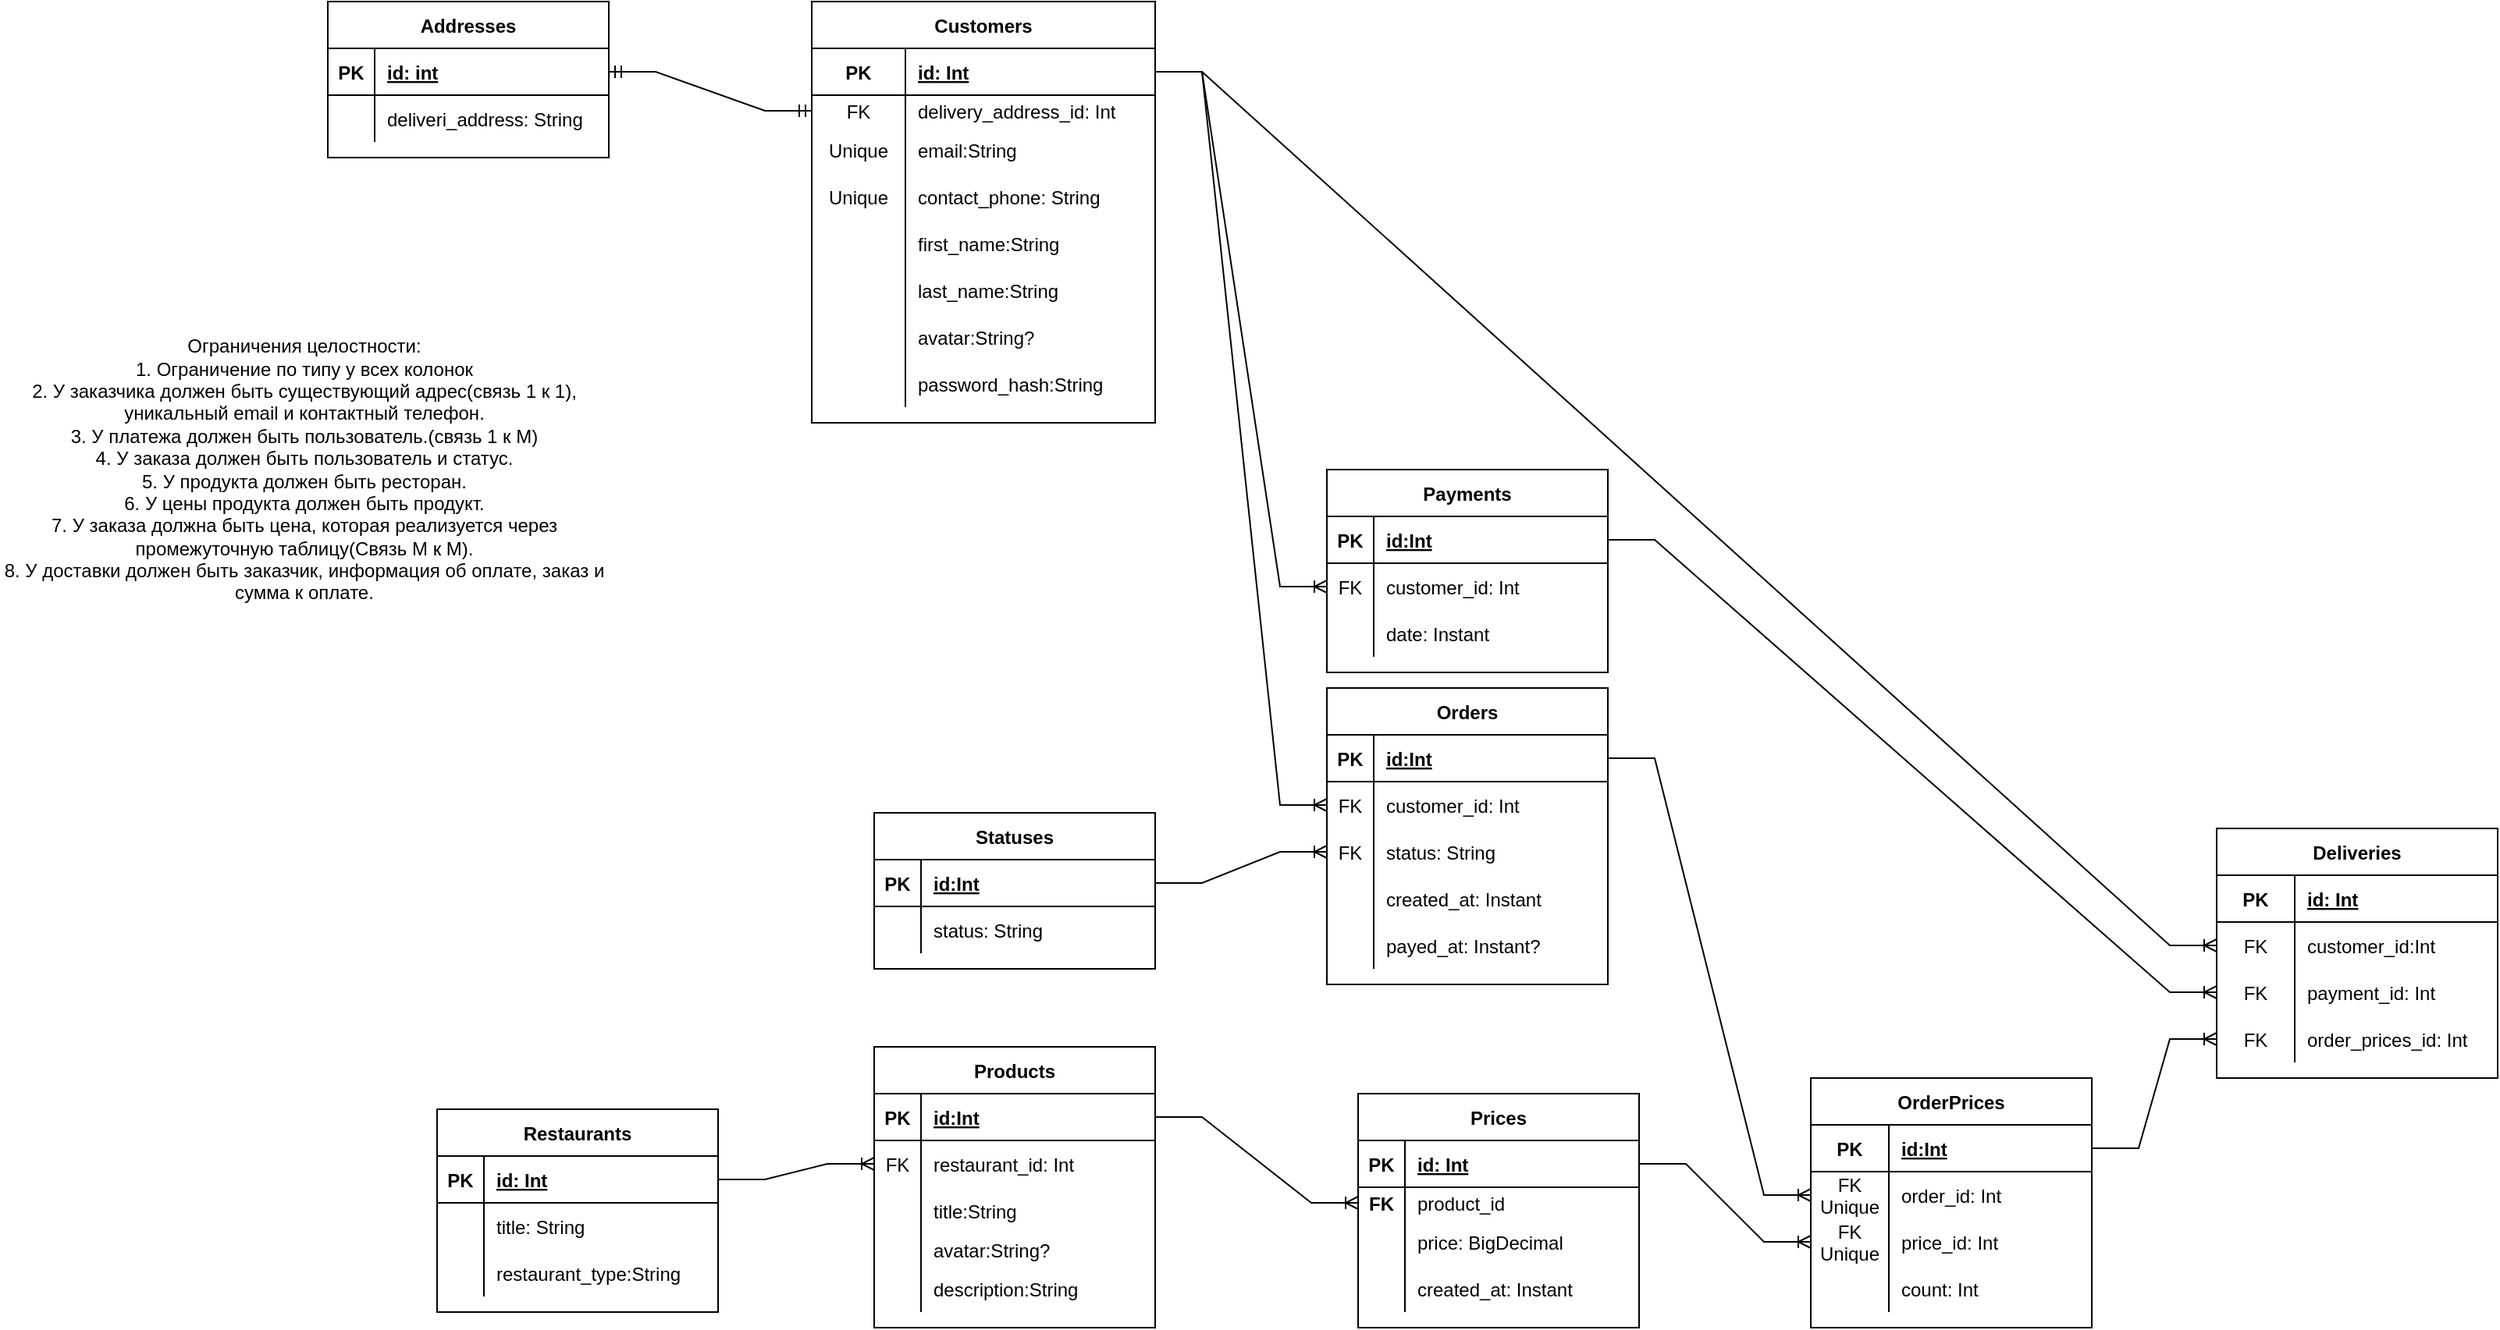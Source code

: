 <mxfile version="20.2.2" type="device"><diagram id="ztZGwVnFEOX4nl8vw2CF" name="Страница 1"><mxGraphModel dx="802" dy="787" grid="1" gridSize="10" guides="1" tooltips="1" connect="1" arrows="1" fold="1" page="1" pageScale="1" pageWidth="827" pageHeight="1169" math="0" shadow="0"><root><mxCell id="0"/><mxCell id="1" parent="0"/><mxCell id="3KNxEJDzyguP_s38G7fI-1" value="Restaurants" style="shape=table;startSize=30;container=1;collapsible=1;childLayout=tableLayout;fixedRows=1;rowLines=0;fontStyle=1;align=center;resizeLast=1;" parent="1" vertex="1"><mxGeometry x="440" y="1050" width="180" height="130" as="geometry"/></mxCell><mxCell id="3KNxEJDzyguP_s38G7fI-2" value="" style="shape=tableRow;horizontal=0;startSize=0;swimlaneHead=0;swimlaneBody=0;fillColor=none;collapsible=0;dropTarget=0;points=[[0,0.5],[1,0.5]];portConstraint=eastwest;top=0;left=0;right=0;bottom=1;" parent="3KNxEJDzyguP_s38G7fI-1" vertex="1"><mxGeometry y="30" width="180" height="30" as="geometry"/></mxCell><mxCell id="3KNxEJDzyguP_s38G7fI-3" value="PK" style="shape=partialRectangle;connectable=0;fillColor=none;top=0;left=0;bottom=0;right=0;fontStyle=1;overflow=hidden;" parent="3KNxEJDzyguP_s38G7fI-2" vertex="1"><mxGeometry width="30" height="30" as="geometry"><mxRectangle width="30" height="30" as="alternateBounds"/></mxGeometry></mxCell><mxCell id="3KNxEJDzyguP_s38G7fI-4" value="id: Int" style="shape=partialRectangle;connectable=0;fillColor=none;top=0;left=0;bottom=0;right=0;align=left;spacingLeft=6;fontStyle=5;overflow=hidden;" parent="3KNxEJDzyguP_s38G7fI-2" vertex="1"><mxGeometry x="30" width="150" height="30" as="geometry"><mxRectangle width="150" height="30" as="alternateBounds"/></mxGeometry></mxCell><mxCell id="3KNxEJDzyguP_s38G7fI-5" value="" style="shape=tableRow;horizontal=0;startSize=0;swimlaneHead=0;swimlaneBody=0;fillColor=none;collapsible=0;dropTarget=0;points=[[0,0.5],[1,0.5]];portConstraint=eastwest;top=0;left=0;right=0;bottom=0;" parent="3KNxEJDzyguP_s38G7fI-1" vertex="1"><mxGeometry y="60" width="180" height="30" as="geometry"/></mxCell><mxCell id="3KNxEJDzyguP_s38G7fI-6" value="" style="shape=partialRectangle;connectable=0;fillColor=none;top=0;left=0;bottom=0;right=0;editable=1;overflow=hidden;" parent="3KNxEJDzyguP_s38G7fI-5" vertex="1"><mxGeometry width="30" height="30" as="geometry"><mxRectangle width="30" height="30" as="alternateBounds"/></mxGeometry></mxCell><mxCell id="3KNxEJDzyguP_s38G7fI-7" value="title: String" style="shape=partialRectangle;connectable=0;fillColor=none;top=0;left=0;bottom=0;right=0;align=left;spacingLeft=6;overflow=hidden;" parent="3KNxEJDzyguP_s38G7fI-5" vertex="1"><mxGeometry x="30" width="150" height="30" as="geometry"><mxRectangle width="150" height="30" as="alternateBounds"/></mxGeometry></mxCell><mxCell id="3KNxEJDzyguP_s38G7fI-8" value="" style="shape=tableRow;horizontal=0;startSize=0;swimlaneHead=0;swimlaneBody=0;fillColor=none;collapsible=0;dropTarget=0;points=[[0,0.5],[1,0.5]];portConstraint=eastwest;top=0;left=0;right=0;bottom=0;" parent="3KNxEJDzyguP_s38G7fI-1" vertex="1"><mxGeometry y="90" width="180" height="30" as="geometry"/></mxCell><mxCell id="3KNxEJDzyguP_s38G7fI-9" value="" style="shape=partialRectangle;connectable=0;fillColor=none;top=0;left=0;bottom=0;right=0;editable=1;overflow=hidden;" parent="3KNxEJDzyguP_s38G7fI-8" vertex="1"><mxGeometry width="30" height="30" as="geometry"><mxRectangle width="30" height="30" as="alternateBounds"/></mxGeometry></mxCell><mxCell id="3KNxEJDzyguP_s38G7fI-10" value="restaurant_type:String" style="shape=partialRectangle;connectable=0;fillColor=none;top=0;left=0;bottom=0;right=0;align=left;spacingLeft=6;overflow=hidden;" parent="3KNxEJDzyguP_s38G7fI-8" vertex="1"><mxGeometry x="30" width="150" height="30" as="geometry"><mxRectangle width="150" height="30" as="alternateBounds"/></mxGeometry></mxCell><mxCell id="3KNxEJDzyguP_s38G7fI-27" value="Orders" style="shape=table;startSize=30;container=1;collapsible=1;childLayout=tableLayout;fixedRows=1;rowLines=0;fontStyle=1;align=center;resizeLast=1;" parent="1" vertex="1"><mxGeometry x="1010" y="780" width="180" height="190" as="geometry"/></mxCell><mxCell id="3KNxEJDzyguP_s38G7fI-28" value="" style="shape=tableRow;horizontal=0;startSize=0;swimlaneHead=0;swimlaneBody=0;fillColor=none;collapsible=0;dropTarget=0;points=[[0,0.5],[1,0.5]];portConstraint=eastwest;top=0;left=0;right=0;bottom=1;" parent="3KNxEJDzyguP_s38G7fI-27" vertex="1"><mxGeometry y="30" width="180" height="30" as="geometry"/></mxCell><mxCell id="3KNxEJDzyguP_s38G7fI-29" value="PK" style="shape=partialRectangle;connectable=0;fillColor=none;top=0;left=0;bottom=0;right=0;fontStyle=1;overflow=hidden;" parent="3KNxEJDzyguP_s38G7fI-28" vertex="1"><mxGeometry width="30" height="30" as="geometry"><mxRectangle width="30" height="30" as="alternateBounds"/></mxGeometry></mxCell><mxCell id="3KNxEJDzyguP_s38G7fI-30" value="id:Int" style="shape=partialRectangle;connectable=0;fillColor=none;top=0;left=0;bottom=0;right=0;align=left;spacingLeft=6;fontStyle=5;overflow=hidden;" parent="3KNxEJDzyguP_s38G7fI-28" vertex="1"><mxGeometry x="30" width="150" height="30" as="geometry"><mxRectangle width="150" height="30" as="alternateBounds"/></mxGeometry></mxCell><mxCell id="3KNxEJDzyguP_s38G7fI-31" value="" style="shape=tableRow;horizontal=0;startSize=0;swimlaneHead=0;swimlaneBody=0;fillColor=none;collapsible=0;dropTarget=0;points=[[0,0.5],[1,0.5]];portConstraint=eastwest;top=0;left=0;right=0;bottom=0;" parent="3KNxEJDzyguP_s38G7fI-27" vertex="1"><mxGeometry y="60" width="180" height="30" as="geometry"/></mxCell><mxCell id="3KNxEJDzyguP_s38G7fI-32" value="FK" style="shape=partialRectangle;connectable=0;fillColor=none;top=0;left=0;bottom=0;right=0;editable=1;overflow=hidden;" parent="3KNxEJDzyguP_s38G7fI-31" vertex="1"><mxGeometry width="30" height="30" as="geometry"><mxRectangle width="30" height="30" as="alternateBounds"/></mxGeometry></mxCell><mxCell id="3KNxEJDzyguP_s38G7fI-33" value="customer_id: Int" style="shape=partialRectangle;connectable=0;fillColor=none;top=0;left=0;bottom=0;right=0;align=left;spacingLeft=6;overflow=hidden;" parent="3KNxEJDzyguP_s38G7fI-31" vertex="1"><mxGeometry x="30" width="150" height="30" as="geometry"><mxRectangle width="150" height="30" as="alternateBounds"/></mxGeometry></mxCell><mxCell id="3KNxEJDzyguP_s38G7fI-34" value="" style="shape=tableRow;horizontal=0;startSize=0;swimlaneHead=0;swimlaneBody=0;fillColor=none;collapsible=0;dropTarget=0;points=[[0,0.5],[1,0.5]];portConstraint=eastwest;top=0;left=0;right=0;bottom=0;" parent="3KNxEJDzyguP_s38G7fI-27" vertex="1"><mxGeometry y="90" width="180" height="30" as="geometry"/></mxCell><mxCell id="3KNxEJDzyguP_s38G7fI-35" value="FK" style="shape=partialRectangle;connectable=0;fillColor=none;top=0;left=0;bottom=0;right=0;editable=1;overflow=hidden;" parent="3KNxEJDzyguP_s38G7fI-34" vertex="1"><mxGeometry width="30" height="30" as="geometry"><mxRectangle width="30" height="30" as="alternateBounds"/></mxGeometry></mxCell><mxCell id="3KNxEJDzyguP_s38G7fI-36" value="status: String" style="shape=partialRectangle;connectable=0;fillColor=none;top=0;left=0;bottom=0;right=0;align=left;spacingLeft=6;overflow=hidden;" parent="3KNxEJDzyguP_s38G7fI-34" vertex="1"><mxGeometry x="30" width="150" height="30" as="geometry"><mxRectangle width="150" height="30" as="alternateBounds"/></mxGeometry></mxCell><mxCell id="3KNxEJDzyguP_s38G7fI-37" value="" style="shape=tableRow;horizontal=0;startSize=0;swimlaneHead=0;swimlaneBody=0;fillColor=none;collapsible=0;dropTarget=0;points=[[0,0.5],[1,0.5]];portConstraint=eastwest;top=0;left=0;right=0;bottom=0;" parent="3KNxEJDzyguP_s38G7fI-27" vertex="1"><mxGeometry y="120" width="180" height="30" as="geometry"/></mxCell><mxCell id="3KNxEJDzyguP_s38G7fI-38" value="" style="shape=partialRectangle;connectable=0;fillColor=none;top=0;left=0;bottom=0;right=0;editable=1;overflow=hidden;" parent="3KNxEJDzyguP_s38G7fI-37" vertex="1"><mxGeometry width="30" height="30" as="geometry"><mxRectangle width="30" height="30" as="alternateBounds"/></mxGeometry></mxCell><mxCell id="3KNxEJDzyguP_s38G7fI-39" value="created_at: Instant" style="shape=partialRectangle;connectable=0;fillColor=none;top=0;left=0;bottom=0;right=0;align=left;spacingLeft=6;overflow=hidden;" parent="3KNxEJDzyguP_s38G7fI-37" vertex="1"><mxGeometry x="30" width="150" height="30" as="geometry"><mxRectangle width="150" height="30" as="alternateBounds"/></mxGeometry></mxCell><mxCell id="3KNxEJDzyguP_s38G7fI-100" value="" style="shape=tableRow;horizontal=0;startSize=0;swimlaneHead=0;swimlaneBody=0;fillColor=none;collapsible=0;dropTarget=0;points=[[0,0.5],[1,0.5]];portConstraint=eastwest;top=0;left=0;right=0;bottom=0;" parent="3KNxEJDzyguP_s38G7fI-27" vertex="1"><mxGeometry y="150" width="180" height="30" as="geometry"/></mxCell><mxCell id="3KNxEJDzyguP_s38G7fI-101" value="" style="shape=partialRectangle;connectable=0;fillColor=none;top=0;left=0;bottom=0;right=0;editable=1;overflow=hidden;" parent="3KNxEJDzyguP_s38G7fI-100" vertex="1"><mxGeometry width="30" height="30" as="geometry"><mxRectangle width="30" height="30" as="alternateBounds"/></mxGeometry></mxCell><mxCell id="3KNxEJDzyguP_s38G7fI-102" value="payed_at: Instant?" style="shape=partialRectangle;connectable=0;fillColor=none;top=0;left=0;bottom=0;right=0;align=left;spacingLeft=6;overflow=hidden;" parent="3KNxEJDzyguP_s38G7fI-100" vertex="1"><mxGeometry x="30" width="150" height="30" as="geometry"><mxRectangle width="150" height="30" as="alternateBounds"/></mxGeometry></mxCell><mxCell id="3KNxEJDzyguP_s38G7fI-40" value="Payments" style="shape=table;startSize=30;container=1;collapsible=1;childLayout=tableLayout;fixedRows=1;rowLines=0;fontStyle=1;align=center;resizeLast=1;" parent="1" vertex="1"><mxGeometry x="1010" y="640" width="180" height="130" as="geometry"/></mxCell><mxCell id="3KNxEJDzyguP_s38G7fI-41" value="" style="shape=tableRow;horizontal=0;startSize=0;swimlaneHead=0;swimlaneBody=0;fillColor=none;collapsible=0;dropTarget=0;points=[[0,0.5],[1,0.5]];portConstraint=eastwest;top=0;left=0;right=0;bottom=1;" parent="3KNxEJDzyguP_s38G7fI-40" vertex="1"><mxGeometry y="30" width="180" height="30" as="geometry"/></mxCell><mxCell id="3KNxEJDzyguP_s38G7fI-42" value="PK" style="shape=partialRectangle;connectable=0;fillColor=none;top=0;left=0;bottom=0;right=0;fontStyle=1;overflow=hidden;" parent="3KNxEJDzyguP_s38G7fI-41" vertex="1"><mxGeometry width="30" height="30" as="geometry"><mxRectangle width="30" height="30" as="alternateBounds"/></mxGeometry></mxCell><mxCell id="3KNxEJDzyguP_s38G7fI-43" value="id:Int" style="shape=partialRectangle;connectable=0;fillColor=none;top=0;left=0;bottom=0;right=0;align=left;spacingLeft=6;fontStyle=5;overflow=hidden;" parent="3KNxEJDzyguP_s38G7fI-41" vertex="1"><mxGeometry x="30" width="150" height="30" as="geometry"><mxRectangle width="150" height="30" as="alternateBounds"/></mxGeometry></mxCell><mxCell id="3KNxEJDzyguP_s38G7fI-44" value="" style="shape=tableRow;horizontal=0;startSize=0;swimlaneHead=0;swimlaneBody=0;fillColor=none;collapsible=0;dropTarget=0;points=[[0,0.5],[1,0.5]];portConstraint=eastwest;top=0;left=0;right=0;bottom=0;" parent="3KNxEJDzyguP_s38G7fI-40" vertex="1"><mxGeometry y="60" width="180" height="30" as="geometry"/></mxCell><mxCell id="3KNxEJDzyguP_s38G7fI-45" value="FK" style="shape=partialRectangle;connectable=0;fillColor=none;top=0;left=0;bottom=0;right=0;editable=1;overflow=hidden;" parent="3KNxEJDzyguP_s38G7fI-44" vertex="1"><mxGeometry width="30" height="30" as="geometry"><mxRectangle width="30" height="30" as="alternateBounds"/></mxGeometry></mxCell><mxCell id="3KNxEJDzyguP_s38G7fI-46" value="customer_id: Int" style="shape=partialRectangle;connectable=0;fillColor=none;top=0;left=0;bottom=0;right=0;align=left;spacingLeft=6;overflow=hidden;" parent="3KNxEJDzyguP_s38G7fI-44" vertex="1"><mxGeometry x="30" width="150" height="30" as="geometry"><mxRectangle width="150" height="30" as="alternateBounds"/></mxGeometry></mxCell><mxCell id="3KNxEJDzyguP_s38G7fI-47" value="" style="shape=tableRow;horizontal=0;startSize=0;swimlaneHead=0;swimlaneBody=0;fillColor=none;collapsible=0;dropTarget=0;points=[[0,0.5],[1,0.5]];portConstraint=eastwest;top=0;left=0;right=0;bottom=0;" parent="3KNxEJDzyguP_s38G7fI-40" vertex="1"><mxGeometry y="90" width="180" height="30" as="geometry"/></mxCell><mxCell id="3KNxEJDzyguP_s38G7fI-48" value="" style="shape=partialRectangle;connectable=0;fillColor=none;top=0;left=0;bottom=0;right=0;editable=1;overflow=hidden;" parent="3KNxEJDzyguP_s38G7fI-47" vertex="1"><mxGeometry width="30" height="30" as="geometry"><mxRectangle width="30" height="30" as="alternateBounds"/></mxGeometry></mxCell><mxCell id="3KNxEJDzyguP_s38G7fI-49" value="date: Instant" style="shape=partialRectangle;connectable=0;fillColor=none;top=0;left=0;bottom=0;right=0;align=left;spacingLeft=6;overflow=hidden;" parent="3KNxEJDzyguP_s38G7fI-47" vertex="1"><mxGeometry x="30" width="150" height="30" as="geometry"><mxRectangle width="150" height="30" as="alternateBounds"/></mxGeometry></mxCell><mxCell id="3KNxEJDzyguP_s38G7fI-79" value="Customers" style="shape=table;startSize=30;container=1;collapsible=1;childLayout=tableLayout;fixedRows=1;rowLines=0;fontStyle=1;align=center;resizeLast=1;" parent="1" vertex="1"><mxGeometry x="680" y="340" width="220" height="270" as="geometry"/></mxCell><mxCell id="3KNxEJDzyguP_s38G7fI-80" value="" style="shape=tableRow;horizontal=0;startSize=0;swimlaneHead=0;swimlaneBody=0;fillColor=none;collapsible=0;dropTarget=0;points=[[0,0.5],[1,0.5]];portConstraint=eastwest;top=0;left=0;right=0;bottom=1;" parent="3KNxEJDzyguP_s38G7fI-79" vertex="1"><mxGeometry y="30" width="220" height="30" as="geometry"/></mxCell><mxCell id="3KNxEJDzyguP_s38G7fI-81" value="PK" style="shape=partialRectangle;connectable=0;fillColor=none;top=0;left=0;bottom=0;right=0;fontStyle=1;overflow=hidden;" parent="3KNxEJDzyguP_s38G7fI-80" vertex="1"><mxGeometry width="60" height="30" as="geometry"><mxRectangle width="60" height="30" as="alternateBounds"/></mxGeometry></mxCell><mxCell id="3KNxEJDzyguP_s38G7fI-82" value="id: Int" style="shape=partialRectangle;connectable=0;fillColor=none;top=0;left=0;bottom=0;right=0;align=left;spacingLeft=6;fontStyle=5;overflow=hidden;" parent="3KNxEJDzyguP_s38G7fI-80" vertex="1"><mxGeometry x="60" width="160" height="30" as="geometry"><mxRectangle width="160" height="30" as="alternateBounds"/></mxGeometry></mxCell><mxCell id="3KNxEJDzyguP_s38G7fI-125" value="" style="shape=tableRow;horizontal=0;startSize=0;swimlaneHead=0;swimlaneBody=0;fillColor=none;collapsible=0;dropTarget=0;points=[[0,0.5],[1,0.5]];portConstraint=eastwest;top=0;left=0;right=0;bottom=0;" parent="3KNxEJDzyguP_s38G7fI-79" vertex="1"><mxGeometry y="60" width="220" height="20" as="geometry"/></mxCell><mxCell id="3KNxEJDzyguP_s38G7fI-126" value="FK" style="shape=partialRectangle;connectable=0;fillColor=none;top=0;left=0;bottom=0;right=0;editable=1;overflow=hidden;" parent="3KNxEJDzyguP_s38G7fI-125" vertex="1"><mxGeometry width="60" height="20" as="geometry"><mxRectangle width="60" height="20" as="alternateBounds"/></mxGeometry></mxCell><mxCell id="3KNxEJDzyguP_s38G7fI-127" value="delivery_address_id: Int" style="shape=partialRectangle;connectable=0;fillColor=none;top=0;left=0;bottom=0;right=0;align=left;spacingLeft=6;overflow=hidden;" parent="3KNxEJDzyguP_s38G7fI-125" vertex="1"><mxGeometry x="60" width="160" height="20" as="geometry"><mxRectangle width="160" height="20" as="alternateBounds"/></mxGeometry></mxCell><mxCell id="3KNxEJDzyguP_s38G7fI-83" value="" style="shape=tableRow;horizontal=0;startSize=0;swimlaneHead=0;swimlaneBody=0;fillColor=none;collapsible=0;dropTarget=0;points=[[0,0.5],[1,0.5]];portConstraint=eastwest;top=0;left=0;right=0;bottom=0;" parent="3KNxEJDzyguP_s38G7fI-79" vertex="1"><mxGeometry y="80" width="220" height="30" as="geometry"/></mxCell><mxCell id="3KNxEJDzyguP_s38G7fI-84" value="Unique" style="shape=partialRectangle;connectable=0;fillColor=none;top=0;left=0;bottom=0;right=0;editable=1;overflow=hidden;" parent="3KNxEJDzyguP_s38G7fI-83" vertex="1"><mxGeometry width="60" height="30" as="geometry"><mxRectangle width="60" height="30" as="alternateBounds"/></mxGeometry></mxCell><mxCell id="3KNxEJDzyguP_s38G7fI-85" value="email:String" style="shape=partialRectangle;connectable=0;fillColor=none;top=0;left=0;bottom=0;right=0;align=left;spacingLeft=6;overflow=hidden;" parent="3KNxEJDzyguP_s38G7fI-83" vertex="1"><mxGeometry x="60" width="160" height="30" as="geometry"><mxRectangle width="160" height="30" as="alternateBounds"/></mxGeometry></mxCell><mxCell id="3KNxEJDzyguP_s38G7fI-128" value="" style="shape=tableRow;horizontal=0;startSize=0;swimlaneHead=0;swimlaneBody=0;fillColor=none;collapsible=0;dropTarget=0;points=[[0,0.5],[1,0.5]];portConstraint=eastwest;top=0;left=0;right=0;bottom=0;" parent="3KNxEJDzyguP_s38G7fI-79" vertex="1"><mxGeometry y="110" width="220" height="30" as="geometry"/></mxCell><mxCell id="3KNxEJDzyguP_s38G7fI-129" value="Unique" style="shape=partialRectangle;connectable=0;fillColor=none;top=0;left=0;bottom=0;right=0;editable=1;overflow=hidden;" parent="3KNxEJDzyguP_s38G7fI-128" vertex="1"><mxGeometry width="60" height="30" as="geometry"><mxRectangle width="60" height="30" as="alternateBounds"/></mxGeometry></mxCell><mxCell id="3KNxEJDzyguP_s38G7fI-130" value="contact_phone: String" style="shape=partialRectangle;connectable=0;fillColor=none;top=0;left=0;bottom=0;right=0;align=left;spacingLeft=6;overflow=hidden;" parent="3KNxEJDzyguP_s38G7fI-128" vertex="1"><mxGeometry x="60" width="160" height="30" as="geometry"><mxRectangle width="160" height="30" as="alternateBounds"/></mxGeometry></mxCell><mxCell id="3KNxEJDzyguP_s38G7fI-86" value="" style="shape=tableRow;horizontal=0;startSize=0;swimlaneHead=0;swimlaneBody=0;fillColor=none;collapsible=0;dropTarget=0;points=[[0,0.5],[1,0.5]];portConstraint=eastwest;top=0;left=0;right=0;bottom=0;" parent="3KNxEJDzyguP_s38G7fI-79" vertex="1"><mxGeometry y="140" width="220" height="30" as="geometry"/></mxCell><mxCell id="3KNxEJDzyguP_s38G7fI-87" value="" style="shape=partialRectangle;connectable=0;fillColor=none;top=0;left=0;bottom=0;right=0;editable=1;overflow=hidden;" parent="3KNxEJDzyguP_s38G7fI-86" vertex="1"><mxGeometry width="60" height="30" as="geometry"><mxRectangle width="60" height="30" as="alternateBounds"/></mxGeometry></mxCell><mxCell id="3KNxEJDzyguP_s38G7fI-88" value="first_name:String" style="shape=partialRectangle;connectable=0;fillColor=none;top=0;left=0;bottom=0;right=0;align=left;spacingLeft=6;overflow=hidden;" parent="3KNxEJDzyguP_s38G7fI-86" vertex="1"><mxGeometry x="60" width="160" height="30" as="geometry"><mxRectangle width="160" height="30" as="alternateBounds"/></mxGeometry></mxCell><mxCell id="3KNxEJDzyguP_s38G7fI-89" value="" style="shape=tableRow;horizontal=0;startSize=0;swimlaneHead=0;swimlaneBody=0;fillColor=none;collapsible=0;dropTarget=0;points=[[0,0.5],[1,0.5]];portConstraint=eastwest;top=0;left=0;right=0;bottom=0;" parent="3KNxEJDzyguP_s38G7fI-79" vertex="1"><mxGeometry y="170" width="220" height="30" as="geometry"/></mxCell><mxCell id="3KNxEJDzyguP_s38G7fI-90" value="" style="shape=partialRectangle;connectable=0;fillColor=none;top=0;left=0;bottom=0;right=0;editable=1;overflow=hidden;" parent="3KNxEJDzyguP_s38G7fI-89" vertex="1"><mxGeometry width="60" height="30" as="geometry"><mxRectangle width="60" height="30" as="alternateBounds"/></mxGeometry></mxCell><mxCell id="3KNxEJDzyguP_s38G7fI-91" value="last_name:String" style="shape=partialRectangle;connectable=0;fillColor=none;top=0;left=0;bottom=0;right=0;align=left;spacingLeft=6;overflow=hidden;" parent="3KNxEJDzyguP_s38G7fI-89" vertex="1"><mxGeometry x="60" width="160" height="30" as="geometry"><mxRectangle width="160" height="30" as="alternateBounds"/></mxGeometry></mxCell><mxCell id="3KNxEJDzyguP_s38G7fI-92" value="" style="shape=tableRow;horizontal=0;startSize=0;swimlaneHead=0;swimlaneBody=0;fillColor=none;collapsible=0;dropTarget=0;points=[[0,0.5],[1,0.5]];portConstraint=eastwest;top=0;left=0;right=0;bottom=0;" parent="3KNxEJDzyguP_s38G7fI-79" vertex="1"><mxGeometry y="200" width="220" height="30" as="geometry"/></mxCell><mxCell id="3KNxEJDzyguP_s38G7fI-93" value="" style="shape=partialRectangle;connectable=0;fillColor=none;top=0;left=0;bottom=0;right=0;editable=1;overflow=hidden;" parent="3KNxEJDzyguP_s38G7fI-92" vertex="1"><mxGeometry width="60" height="30" as="geometry"><mxRectangle width="60" height="30" as="alternateBounds"/></mxGeometry></mxCell><mxCell id="3KNxEJDzyguP_s38G7fI-94" value="avatar:String?" style="shape=partialRectangle;connectable=0;fillColor=none;top=0;left=0;bottom=0;right=0;align=left;spacingLeft=6;overflow=hidden;" parent="3KNxEJDzyguP_s38G7fI-92" vertex="1"><mxGeometry x="60" width="160" height="30" as="geometry"><mxRectangle width="160" height="30" as="alternateBounds"/></mxGeometry></mxCell><mxCell id="3KNxEJDzyguP_s38G7fI-95" value="" style="shape=tableRow;horizontal=0;startSize=0;swimlaneHead=0;swimlaneBody=0;fillColor=none;collapsible=0;dropTarget=0;points=[[0,0.5],[1,0.5]];portConstraint=eastwest;top=0;left=0;right=0;bottom=0;" parent="3KNxEJDzyguP_s38G7fI-79" vertex="1"><mxGeometry y="230" width="220" height="30" as="geometry"/></mxCell><mxCell id="3KNxEJDzyguP_s38G7fI-96" value="" style="shape=partialRectangle;connectable=0;fillColor=none;top=0;left=0;bottom=0;right=0;editable=1;overflow=hidden;" parent="3KNxEJDzyguP_s38G7fI-95" vertex="1"><mxGeometry width="60" height="30" as="geometry"><mxRectangle width="60" height="30" as="alternateBounds"/></mxGeometry></mxCell><mxCell id="3KNxEJDzyguP_s38G7fI-97" value="password_hash:String" style="shape=partialRectangle;connectable=0;fillColor=none;top=0;left=0;bottom=0;right=0;align=left;spacingLeft=6;overflow=hidden;" parent="3KNxEJDzyguP_s38G7fI-95" vertex="1"><mxGeometry x="60" width="160" height="30" as="geometry"><mxRectangle width="160" height="30" as="alternateBounds"/></mxGeometry></mxCell><mxCell id="3KNxEJDzyguP_s38G7fI-98" value="" style="edgeStyle=entityRelationEdgeStyle;fontSize=12;html=1;endArrow=ERoneToMany;rounded=0;entryX=0;entryY=0.5;entryDx=0;entryDy=0;exitX=1;exitY=0.5;exitDx=0;exitDy=0;" parent="1" source="3KNxEJDzyguP_s38G7fI-80" target="3KNxEJDzyguP_s38G7fI-31" edge="1"><mxGeometry width="100" height="100" relative="1" as="geometry"><mxPoint x="570" y="160" as="sourcePoint"/><mxPoint x="670" y="60" as="targetPoint"/></mxGeometry></mxCell><mxCell id="3KNxEJDzyguP_s38G7fI-103" value="Statuses" style="shape=table;startSize=30;container=1;collapsible=1;childLayout=tableLayout;fixedRows=1;rowLines=0;fontStyle=1;align=center;resizeLast=1;" parent="1" vertex="1"><mxGeometry x="720" y="860" width="180" height="100" as="geometry"/></mxCell><mxCell id="3KNxEJDzyguP_s38G7fI-104" value="" style="shape=tableRow;horizontal=0;startSize=0;swimlaneHead=0;swimlaneBody=0;fillColor=none;collapsible=0;dropTarget=0;points=[[0,0.5],[1,0.5]];portConstraint=eastwest;top=0;left=0;right=0;bottom=1;" parent="3KNxEJDzyguP_s38G7fI-103" vertex="1"><mxGeometry y="30" width="180" height="30" as="geometry"/></mxCell><mxCell id="3KNxEJDzyguP_s38G7fI-105" value="PK" style="shape=partialRectangle;connectable=0;fillColor=none;top=0;left=0;bottom=0;right=0;fontStyle=1;overflow=hidden;" parent="3KNxEJDzyguP_s38G7fI-104" vertex="1"><mxGeometry width="30" height="30" as="geometry"><mxRectangle width="30" height="30" as="alternateBounds"/></mxGeometry></mxCell><mxCell id="3KNxEJDzyguP_s38G7fI-106" value="id:Int" style="shape=partialRectangle;connectable=0;fillColor=none;top=0;left=0;bottom=0;right=0;align=left;spacingLeft=6;fontStyle=5;overflow=hidden;" parent="3KNxEJDzyguP_s38G7fI-104" vertex="1"><mxGeometry x="30" width="150" height="30" as="geometry"><mxRectangle width="150" height="30" as="alternateBounds"/></mxGeometry></mxCell><mxCell id="3KNxEJDzyguP_s38G7fI-107" value="" style="shape=tableRow;horizontal=0;startSize=0;swimlaneHead=0;swimlaneBody=0;fillColor=none;collapsible=0;dropTarget=0;points=[[0,0.5],[1,0.5]];portConstraint=eastwest;top=0;left=0;right=0;bottom=0;" parent="3KNxEJDzyguP_s38G7fI-103" vertex="1"><mxGeometry y="60" width="180" height="30" as="geometry"/></mxCell><mxCell id="3KNxEJDzyguP_s38G7fI-108" value="" style="shape=partialRectangle;connectable=0;fillColor=none;top=0;left=0;bottom=0;right=0;editable=1;overflow=hidden;" parent="3KNxEJDzyguP_s38G7fI-107" vertex="1"><mxGeometry width="30" height="30" as="geometry"><mxRectangle width="30" height="30" as="alternateBounds"/></mxGeometry></mxCell><mxCell id="3KNxEJDzyguP_s38G7fI-109" value="status: String" style="shape=partialRectangle;connectable=0;fillColor=none;top=0;left=0;bottom=0;right=0;align=left;spacingLeft=6;overflow=hidden;" parent="3KNxEJDzyguP_s38G7fI-107" vertex="1"><mxGeometry x="30" width="150" height="30" as="geometry"><mxRectangle width="150" height="30" as="alternateBounds"/></mxGeometry></mxCell><mxCell id="3KNxEJDzyguP_s38G7fI-116" value="" style="edgeStyle=entityRelationEdgeStyle;fontSize=12;html=1;endArrow=ERoneToMany;rounded=0;entryX=0;entryY=0.5;entryDx=0;entryDy=0;exitX=1;exitY=0.5;exitDx=0;exitDy=0;" parent="1" source="3KNxEJDzyguP_s38G7fI-104" target="3KNxEJDzyguP_s38G7fI-34" edge="1"><mxGeometry width="100" height="100" relative="1" as="geometry"><mxPoint x="610" y="440" as="sourcePoint"/><mxPoint x="710" y="340" as="targetPoint"/></mxGeometry></mxCell><mxCell id="3KNxEJDzyguP_s38G7fI-137" value="Products" style="shape=table;startSize=30;container=1;collapsible=1;childLayout=tableLayout;fixedRows=1;rowLines=0;fontStyle=1;align=center;resizeLast=1;" parent="1" vertex="1"><mxGeometry x="720" y="1010" width="180" height="180" as="geometry"/></mxCell><mxCell id="3KNxEJDzyguP_s38G7fI-138" value="" style="shape=tableRow;horizontal=0;startSize=0;swimlaneHead=0;swimlaneBody=0;fillColor=none;collapsible=0;dropTarget=0;points=[[0,0.5],[1,0.5]];portConstraint=eastwest;top=0;left=0;right=0;bottom=1;" parent="3KNxEJDzyguP_s38G7fI-137" vertex="1"><mxGeometry y="30" width="180" height="30" as="geometry"/></mxCell><mxCell id="3KNxEJDzyguP_s38G7fI-139" value="PK" style="shape=partialRectangle;connectable=0;fillColor=none;top=0;left=0;bottom=0;right=0;fontStyle=1;overflow=hidden;" parent="3KNxEJDzyguP_s38G7fI-138" vertex="1"><mxGeometry width="30" height="30" as="geometry"><mxRectangle width="30" height="30" as="alternateBounds"/></mxGeometry></mxCell><mxCell id="3KNxEJDzyguP_s38G7fI-140" value="id:Int" style="shape=partialRectangle;connectable=0;fillColor=none;top=0;left=0;bottom=0;right=0;align=left;spacingLeft=6;fontStyle=5;overflow=hidden;" parent="3KNxEJDzyguP_s38G7fI-138" vertex="1"><mxGeometry x="30" width="150" height="30" as="geometry"><mxRectangle width="150" height="30" as="alternateBounds"/></mxGeometry></mxCell><mxCell id="3KNxEJDzyguP_s38G7fI-213" value="" style="shape=tableRow;horizontal=0;startSize=0;swimlaneHead=0;swimlaneBody=0;fillColor=none;collapsible=0;dropTarget=0;points=[[0,0.5],[1,0.5]];portConstraint=eastwest;top=0;left=0;right=0;bottom=0;" parent="3KNxEJDzyguP_s38G7fI-137" vertex="1"><mxGeometry y="60" width="180" height="30" as="geometry"/></mxCell><mxCell id="3KNxEJDzyguP_s38G7fI-214" value="FK" style="shape=partialRectangle;connectable=0;fillColor=none;top=0;left=0;bottom=0;right=0;editable=1;overflow=hidden;" parent="3KNxEJDzyguP_s38G7fI-213" vertex="1"><mxGeometry width="30" height="30" as="geometry"><mxRectangle width="30" height="30" as="alternateBounds"/></mxGeometry></mxCell><mxCell id="3KNxEJDzyguP_s38G7fI-215" value="restaurant_id: Int" style="shape=partialRectangle;connectable=0;fillColor=none;top=0;left=0;bottom=0;right=0;align=left;spacingLeft=6;overflow=hidden;" parent="3KNxEJDzyguP_s38G7fI-213" vertex="1"><mxGeometry x="30" width="150" height="30" as="geometry"><mxRectangle width="150" height="30" as="alternateBounds"/></mxGeometry></mxCell><mxCell id="3KNxEJDzyguP_s38G7fI-141" value="" style="shape=tableRow;horizontal=0;startSize=0;swimlaneHead=0;swimlaneBody=0;fillColor=none;collapsible=0;dropTarget=0;points=[[0,0.5],[1,0.5]];portConstraint=eastwest;top=0;left=0;right=0;bottom=0;" parent="3KNxEJDzyguP_s38G7fI-137" vertex="1"><mxGeometry y="90" width="180" height="30" as="geometry"/></mxCell><mxCell id="3KNxEJDzyguP_s38G7fI-142" value="" style="shape=partialRectangle;connectable=0;fillColor=none;top=0;left=0;bottom=0;right=0;editable=1;overflow=hidden;" parent="3KNxEJDzyguP_s38G7fI-141" vertex="1"><mxGeometry width="30" height="30" as="geometry"><mxRectangle width="30" height="30" as="alternateBounds"/></mxGeometry></mxCell><mxCell id="3KNxEJDzyguP_s38G7fI-143" value="title:String" style="shape=partialRectangle;connectable=0;fillColor=none;top=0;left=0;bottom=0;right=0;align=left;spacingLeft=6;overflow=hidden;" parent="3KNxEJDzyguP_s38G7fI-141" vertex="1"><mxGeometry x="30" width="150" height="30" as="geometry"><mxRectangle width="150" height="30" as="alternateBounds"/></mxGeometry></mxCell><mxCell id="3KNxEJDzyguP_s38G7fI-144" value="" style="shape=tableRow;horizontal=0;startSize=0;swimlaneHead=0;swimlaneBody=0;fillColor=none;collapsible=0;dropTarget=0;points=[[0,0.5],[1,0.5]];portConstraint=eastwest;top=0;left=0;right=0;bottom=0;" parent="3KNxEJDzyguP_s38G7fI-137" vertex="1"><mxGeometry y="120" width="180" height="20" as="geometry"/></mxCell><mxCell id="3KNxEJDzyguP_s38G7fI-145" value="" style="shape=partialRectangle;connectable=0;fillColor=none;top=0;left=0;bottom=0;right=0;editable=1;overflow=hidden;" parent="3KNxEJDzyguP_s38G7fI-144" vertex="1"><mxGeometry width="30" height="20" as="geometry"><mxRectangle width="30" height="20" as="alternateBounds"/></mxGeometry></mxCell><mxCell id="3KNxEJDzyguP_s38G7fI-146" value="avatar:String?" style="shape=partialRectangle;connectable=0;fillColor=none;top=0;left=0;bottom=0;right=0;align=left;spacingLeft=6;overflow=hidden;" parent="3KNxEJDzyguP_s38G7fI-144" vertex="1"><mxGeometry x="30" width="150" height="20" as="geometry"><mxRectangle width="150" height="20" as="alternateBounds"/></mxGeometry></mxCell><mxCell id="3KNxEJDzyguP_s38G7fI-147" value="" style="shape=tableRow;horizontal=0;startSize=0;swimlaneHead=0;swimlaneBody=0;fillColor=none;collapsible=0;dropTarget=0;points=[[0,0.5],[1,0.5]];portConstraint=eastwest;top=0;left=0;right=0;bottom=0;" parent="3KNxEJDzyguP_s38G7fI-137" vertex="1"><mxGeometry y="140" width="180" height="30" as="geometry"/></mxCell><mxCell id="3KNxEJDzyguP_s38G7fI-148" value="" style="shape=partialRectangle;connectable=0;fillColor=none;top=0;left=0;bottom=0;right=0;editable=1;overflow=hidden;" parent="3KNxEJDzyguP_s38G7fI-147" vertex="1"><mxGeometry width="30" height="30" as="geometry"><mxRectangle width="30" height="30" as="alternateBounds"/></mxGeometry></mxCell><mxCell id="3KNxEJDzyguP_s38G7fI-149" value="description:String" style="shape=partialRectangle;connectable=0;fillColor=none;top=0;left=0;bottom=0;right=0;align=left;spacingLeft=6;overflow=hidden;" parent="3KNxEJDzyguP_s38G7fI-147" vertex="1"><mxGeometry x="30" width="150" height="30" as="geometry"><mxRectangle width="150" height="30" as="alternateBounds"/></mxGeometry></mxCell><mxCell id="3KNxEJDzyguP_s38G7fI-150" value="Prices" style="shape=table;startSize=30;container=1;collapsible=1;childLayout=tableLayout;fixedRows=1;rowLines=0;fontStyle=1;align=center;resizeLast=1;" parent="1" vertex="1"><mxGeometry x="1030" y="1040" width="180" height="150" as="geometry"/></mxCell><mxCell id="3KNxEJDzyguP_s38G7fI-151" value="" style="shape=tableRow;horizontal=0;startSize=0;swimlaneHead=0;swimlaneBody=0;fillColor=none;collapsible=0;dropTarget=0;points=[[0,0.5],[1,0.5]];portConstraint=eastwest;top=0;left=0;right=0;bottom=1;" parent="3KNxEJDzyguP_s38G7fI-150" vertex="1"><mxGeometry y="30" width="180" height="30" as="geometry"/></mxCell><mxCell id="3KNxEJDzyguP_s38G7fI-152" value="PK" style="shape=partialRectangle;connectable=0;fillColor=none;top=0;left=0;bottom=0;right=0;fontStyle=1;overflow=hidden;" parent="3KNxEJDzyguP_s38G7fI-151" vertex="1"><mxGeometry width="30" height="30" as="geometry"><mxRectangle width="30" height="30" as="alternateBounds"/></mxGeometry></mxCell><mxCell id="3KNxEJDzyguP_s38G7fI-153" value="id: Int" style="shape=partialRectangle;connectable=0;fillColor=none;top=0;left=0;bottom=0;right=0;align=left;spacingLeft=6;fontStyle=5;overflow=hidden;" parent="3KNxEJDzyguP_s38G7fI-151" vertex="1"><mxGeometry x="30" width="150" height="30" as="geometry"><mxRectangle width="150" height="30" as="alternateBounds"/></mxGeometry></mxCell><mxCell id="3KNxEJDzyguP_s38G7fI-154" value="" style="shape=tableRow;horizontal=0;startSize=0;swimlaneHead=0;swimlaneBody=0;fillColor=none;collapsible=0;dropTarget=0;points=[[0,0.5],[1,0.5]];portConstraint=eastwest;top=0;left=0;right=0;bottom=0;" parent="3KNxEJDzyguP_s38G7fI-150" vertex="1"><mxGeometry y="60" width="180" height="20" as="geometry"/></mxCell><mxCell id="3KNxEJDzyguP_s38G7fI-155" value="FK" style="shape=partialRectangle;connectable=0;fillColor=none;top=0;left=0;bottom=0;right=0;editable=1;overflow=hidden;fontStyle=1" parent="3KNxEJDzyguP_s38G7fI-154" vertex="1"><mxGeometry width="30" height="20" as="geometry"><mxRectangle width="30" height="20" as="alternateBounds"/></mxGeometry></mxCell><mxCell id="3KNxEJDzyguP_s38G7fI-156" value="product_id" style="shape=partialRectangle;connectable=0;fillColor=none;top=0;left=0;bottom=0;right=0;align=left;spacingLeft=6;overflow=hidden;" parent="3KNxEJDzyguP_s38G7fI-154" vertex="1"><mxGeometry x="30" width="150" height="20" as="geometry"><mxRectangle width="150" height="20" as="alternateBounds"/></mxGeometry></mxCell><mxCell id="3KNxEJDzyguP_s38G7fI-157" value="" style="shape=tableRow;horizontal=0;startSize=0;swimlaneHead=0;swimlaneBody=0;fillColor=none;collapsible=0;dropTarget=0;points=[[0,0.5],[1,0.5]];portConstraint=eastwest;top=0;left=0;right=0;bottom=0;" parent="3KNxEJDzyguP_s38G7fI-150" vertex="1"><mxGeometry y="80" width="180" height="30" as="geometry"/></mxCell><mxCell id="3KNxEJDzyguP_s38G7fI-158" value="" style="shape=partialRectangle;connectable=0;fillColor=none;top=0;left=0;bottom=0;right=0;editable=1;overflow=hidden;" parent="3KNxEJDzyguP_s38G7fI-157" vertex="1"><mxGeometry width="30" height="30" as="geometry"><mxRectangle width="30" height="30" as="alternateBounds"/></mxGeometry></mxCell><mxCell id="3KNxEJDzyguP_s38G7fI-159" value="price: BigDecimal" style="shape=partialRectangle;connectable=0;fillColor=none;top=0;left=0;bottom=0;right=0;align=left;spacingLeft=6;overflow=hidden;" parent="3KNxEJDzyguP_s38G7fI-157" vertex="1"><mxGeometry x="30" width="150" height="30" as="geometry"><mxRectangle width="150" height="30" as="alternateBounds"/></mxGeometry></mxCell><mxCell id="3KNxEJDzyguP_s38G7fI-160" value="" style="shape=tableRow;horizontal=0;startSize=0;swimlaneHead=0;swimlaneBody=0;fillColor=none;collapsible=0;dropTarget=0;points=[[0,0.5],[1,0.5]];portConstraint=eastwest;top=0;left=0;right=0;bottom=0;" parent="3KNxEJDzyguP_s38G7fI-150" vertex="1"><mxGeometry y="110" width="180" height="30" as="geometry"/></mxCell><mxCell id="3KNxEJDzyguP_s38G7fI-161" value="" style="shape=partialRectangle;connectable=0;fillColor=none;top=0;left=0;bottom=0;right=0;editable=1;overflow=hidden;" parent="3KNxEJDzyguP_s38G7fI-160" vertex="1"><mxGeometry width="30" height="30" as="geometry"><mxRectangle width="30" height="30" as="alternateBounds"/></mxGeometry></mxCell><mxCell id="3KNxEJDzyguP_s38G7fI-162" value="created_at: Instant" style="shape=partialRectangle;connectable=0;fillColor=none;top=0;left=0;bottom=0;right=0;align=left;spacingLeft=6;overflow=hidden;" parent="3KNxEJDzyguP_s38G7fI-160" vertex="1"><mxGeometry x="30" width="150" height="30" as="geometry"><mxRectangle width="150" height="30" as="alternateBounds"/></mxGeometry></mxCell><mxCell id="3KNxEJDzyguP_s38G7fI-179" value="OrderPrices" style="shape=table;startSize=30;container=1;collapsible=1;childLayout=tableLayout;fixedRows=1;rowLines=0;fontStyle=1;align=center;resizeLast=1;" parent="1" vertex="1"><mxGeometry x="1320" y="1030" width="180" height="160" as="geometry"/></mxCell><mxCell id="3KNxEJDzyguP_s38G7fI-180" value="" style="shape=tableRow;horizontal=0;startSize=0;swimlaneHead=0;swimlaneBody=0;fillColor=none;collapsible=0;dropTarget=0;points=[[0,0.5],[1,0.5]];portConstraint=eastwest;top=0;left=0;right=0;bottom=1;" parent="3KNxEJDzyguP_s38G7fI-179" vertex="1"><mxGeometry y="30" width="180" height="30" as="geometry"/></mxCell><mxCell id="3KNxEJDzyguP_s38G7fI-181" value="PK" style="shape=partialRectangle;connectable=0;fillColor=none;top=0;left=0;bottom=0;right=0;fontStyle=1;overflow=hidden;" parent="3KNxEJDzyguP_s38G7fI-180" vertex="1"><mxGeometry width="50" height="30" as="geometry"><mxRectangle width="50" height="30" as="alternateBounds"/></mxGeometry></mxCell><mxCell id="3KNxEJDzyguP_s38G7fI-182" value="id:Int" style="shape=partialRectangle;connectable=0;fillColor=none;top=0;left=0;bottom=0;right=0;align=left;spacingLeft=6;fontStyle=5;overflow=hidden;" parent="3KNxEJDzyguP_s38G7fI-180" vertex="1"><mxGeometry x="50" width="130" height="30" as="geometry"><mxRectangle width="130" height="30" as="alternateBounds"/></mxGeometry></mxCell><mxCell id="3KNxEJDzyguP_s38G7fI-186" value="" style="shape=tableRow;horizontal=0;startSize=0;swimlaneHead=0;swimlaneBody=0;fillColor=none;collapsible=0;dropTarget=0;points=[[0,0.5],[1,0.5]];portConstraint=eastwest;top=0;left=0;right=0;bottom=0;" parent="3KNxEJDzyguP_s38G7fI-179" vertex="1"><mxGeometry y="60" width="180" height="30" as="geometry"/></mxCell><mxCell id="3KNxEJDzyguP_s38G7fI-187" value="FK&#10;Unique" style="shape=partialRectangle;connectable=0;fillColor=none;top=0;left=0;bottom=0;right=0;editable=1;overflow=hidden;" parent="3KNxEJDzyguP_s38G7fI-186" vertex="1"><mxGeometry width="50" height="30" as="geometry"><mxRectangle width="50" height="30" as="alternateBounds"/></mxGeometry></mxCell><mxCell id="3KNxEJDzyguP_s38G7fI-188" value="order_id: Int" style="shape=partialRectangle;connectable=0;fillColor=none;top=0;left=0;bottom=0;right=0;align=left;spacingLeft=6;overflow=hidden;" parent="3KNxEJDzyguP_s38G7fI-186" vertex="1"><mxGeometry x="50" width="130" height="30" as="geometry"><mxRectangle width="130" height="30" as="alternateBounds"/></mxGeometry></mxCell><mxCell id="3KNxEJDzyguP_s38G7fI-183" value="" style="shape=tableRow;horizontal=0;startSize=0;swimlaneHead=0;swimlaneBody=0;fillColor=none;collapsible=0;dropTarget=0;points=[[0,0.5],[1,0.5]];portConstraint=eastwest;top=0;left=0;right=0;bottom=0;" parent="3KNxEJDzyguP_s38G7fI-179" vertex="1"><mxGeometry y="90" width="180" height="30" as="geometry"/></mxCell><mxCell id="3KNxEJDzyguP_s38G7fI-184" value="FK&#10;Unique" style="shape=partialRectangle;connectable=0;fillColor=none;top=0;left=0;bottom=0;right=0;editable=1;overflow=hidden;" parent="3KNxEJDzyguP_s38G7fI-183" vertex="1"><mxGeometry width="50" height="30" as="geometry"><mxRectangle width="50" height="30" as="alternateBounds"/></mxGeometry></mxCell><mxCell id="3KNxEJDzyguP_s38G7fI-185" value="price_id: Int" style="shape=partialRectangle;connectable=0;fillColor=none;top=0;left=0;bottom=0;right=0;align=left;spacingLeft=6;overflow=hidden;" parent="3KNxEJDzyguP_s38G7fI-183" vertex="1"><mxGeometry x="50" width="130" height="30" as="geometry"><mxRectangle width="130" height="30" as="alternateBounds"/></mxGeometry></mxCell><mxCell id="3KNxEJDzyguP_s38G7fI-189" value="" style="shape=tableRow;horizontal=0;startSize=0;swimlaneHead=0;swimlaneBody=0;fillColor=none;collapsible=0;dropTarget=0;points=[[0,0.5],[1,0.5]];portConstraint=eastwest;top=0;left=0;right=0;bottom=0;" parent="3KNxEJDzyguP_s38G7fI-179" vertex="1"><mxGeometry y="120" width="180" height="30" as="geometry"/></mxCell><mxCell id="3KNxEJDzyguP_s38G7fI-190" value="" style="shape=partialRectangle;connectable=0;fillColor=none;top=0;left=0;bottom=0;right=0;editable=1;overflow=hidden;" parent="3KNxEJDzyguP_s38G7fI-189" vertex="1"><mxGeometry width="50" height="30" as="geometry"><mxRectangle width="50" height="30" as="alternateBounds"/></mxGeometry></mxCell><mxCell id="3KNxEJDzyguP_s38G7fI-191" value="count: Int" style="shape=partialRectangle;connectable=0;fillColor=none;top=0;left=0;bottom=0;right=0;align=left;spacingLeft=6;overflow=hidden;" parent="3KNxEJDzyguP_s38G7fI-189" vertex="1"><mxGeometry x="50" width="130" height="30" as="geometry"><mxRectangle width="130" height="30" as="alternateBounds"/></mxGeometry></mxCell><mxCell id="3KNxEJDzyguP_s38G7fI-192" value="" style="edgeStyle=entityRelationEdgeStyle;fontSize=12;html=1;endArrow=ERoneToMany;rounded=0;entryX=0;entryY=0.5;entryDx=0;entryDy=0;" parent="1" source="3KNxEJDzyguP_s38G7fI-138" target="3KNxEJDzyguP_s38G7fI-154" edge="1"><mxGeometry width="100" height="100" relative="1" as="geometry"><mxPoint x="690" y="460" as="sourcePoint"/><mxPoint x="790" y="360" as="targetPoint"/></mxGeometry></mxCell><mxCell id="3KNxEJDzyguP_s38G7fI-193" value="" style="edgeStyle=entityRelationEdgeStyle;fontSize=12;html=1;endArrow=ERoneToMany;rounded=0;entryX=0;entryY=0.5;entryDx=0;entryDy=0;exitX=1;exitY=0.5;exitDx=0;exitDy=0;" parent="1" source="3KNxEJDzyguP_s38G7fI-151" target="3KNxEJDzyguP_s38G7fI-183" edge="1"><mxGeometry width="100" height="100" relative="1" as="geometry"><mxPoint x="690" y="460" as="sourcePoint"/><mxPoint x="790" y="360" as="targetPoint"/></mxGeometry></mxCell><mxCell id="3KNxEJDzyguP_s38G7fI-196" value="" style="edgeStyle=entityRelationEdgeStyle;fontSize=12;html=1;endArrow=ERoneToMany;rounded=0;entryX=0;entryY=0.5;entryDx=0;entryDy=0;exitX=1;exitY=0.5;exitDx=0;exitDy=0;" parent="1" source="3KNxEJDzyguP_s38G7fI-2" target="3KNxEJDzyguP_s38G7fI-213" edge="1"><mxGeometry width="100" height="100" relative="1" as="geometry"><mxPoint x="530" y="1170" as="sourcePoint"/><mxPoint x="710" y="1100" as="targetPoint"/></mxGeometry></mxCell><mxCell id="3KNxEJDzyguP_s38G7fI-198" value="" style="edgeStyle=entityRelationEdgeStyle;fontSize=12;html=1;endArrow=ERoneToMany;rounded=0;exitX=1;exitY=0.5;exitDx=0;exitDy=0;entryX=0;entryY=0.5;entryDx=0;entryDy=0;" parent="1" source="3KNxEJDzyguP_s38G7fI-80" target="3KNxEJDzyguP_s38G7fI-44" edge="1"><mxGeometry width="100" height="100" relative="1" as="geometry"><mxPoint x="840" y="610" as="sourcePoint"/><mxPoint x="940" y="510" as="targetPoint"/></mxGeometry></mxCell><mxCell id="3KNxEJDzyguP_s38G7fI-199" value="Deliveries" style="shape=table;startSize=30;container=1;collapsible=1;childLayout=tableLayout;fixedRows=1;rowLines=0;fontStyle=1;align=center;resizeLast=1;" parent="1" vertex="1"><mxGeometry x="1580" y="870" width="180" height="160" as="geometry"/></mxCell><mxCell id="3KNxEJDzyguP_s38G7fI-200" value="" style="shape=tableRow;horizontal=0;startSize=0;swimlaneHead=0;swimlaneBody=0;fillColor=none;collapsible=0;dropTarget=0;points=[[0,0.5],[1,0.5]];portConstraint=eastwest;top=0;left=0;right=0;bottom=1;" parent="3KNxEJDzyguP_s38G7fI-199" vertex="1"><mxGeometry y="30" width="180" height="30" as="geometry"/></mxCell><mxCell id="3KNxEJDzyguP_s38G7fI-201" value="PK" style="shape=partialRectangle;connectable=0;fillColor=none;top=0;left=0;bottom=0;right=0;fontStyle=1;overflow=hidden;" parent="3KNxEJDzyguP_s38G7fI-200" vertex="1"><mxGeometry width="50" height="30" as="geometry"><mxRectangle width="50" height="30" as="alternateBounds"/></mxGeometry></mxCell><mxCell id="3KNxEJDzyguP_s38G7fI-202" value="id: Int" style="shape=partialRectangle;connectable=0;fillColor=none;top=0;left=0;bottom=0;right=0;align=left;spacingLeft=6;fontStyle=5;overflow=hidden;" parent="3KNxEJDzyguP_s38G7fI-200" vertex="1"><mxGeometry x="50" width="130" height="30" as="geometry"><mxRectangle width="130" height="30" as="alternateBounds"/></mxGeometry></mxCell><mxCell id="3KNxEJDzyguP_s38G7fI-206" value="" style="shape=tableRow;horizontal=0;startSize=0;swimlaneHead=0;swimlaneBody=0;fillColor=none;collapsible=0;dropTarget=0;points=[[0,0.5],[1,0.5]];portConstraint=eastwest;top=0;left=0;right=0;bottom=0;" parent="3KNxEJDzyguP_s38G7fI-199" vertex="1"><mxGeometry y="60" width="180" height="30" as="geometry"/></mxCell><mxCell id="3KNxEJDzyguP_s38G7fI-207" value="FK" style="shape=partialRectangle;connectable=0;fillColor=none;top=0;left=0;bottom=0;right=0;editable=1;overflow=hidden;" parent="3KNxEJDzyguP_s38G7fI-206" vertex="1"><mxGeometry width="50" height="30" as="geometry"><mxRectangle width="50" height="30" as="alternateBounds"/></mxGeometry></mxCell><mxCell id="3KNxEJDzyguP_s38G7fI-208" value="customer_id:Int" style="shape=partialRectangle;connectable=0;fillColor=none;top=0;left=0;bottom=0;right=0;align=left;spacingLeft=6;overflow=hidden;" parent="3KNxEJDzyguP_s38G7fI-206" vertex="1"><mxGeometry x="50" width="130" height="30" as="geometry"><mxRectangle width="130" height="30" as="alternateBounds"/></mxGeometry></mxCell><mxCell id="3KNxEJDzyguP_s38G7fI-209" value="" style="shape=tableRow;horizontal=0;startSize=0;swimlaneHead=0;swimlaneBody=0;fillColor=none;collapsible=0;dropTarget=0;points=[[0,0.5],[1,0.5]];portConstraint=eastwest;top=0;left=0;right=0;bottom=0;" parent="3KNxEJDzyguP_s38G7fI-199" vertex="1"><mxGeometry y="90" width="180" height="30" as="geometry"/></mxCell><mxCell id="3KNxEJDzyguP_s38G7fI-210" value="FK" style="shape=partialRectangle;connectable=0;fillColor=none;top=0;left=0;bottom=0;right=0;editable=1;overflow=hidden;" parent="3KNxEJDzyguP_s38G7fI-209" vertex="1"><mxGeometry width="50" height="30" as="geometry"><mxRectangle width="50" height="30" as="alternateBounds"/></mxGeometry></mxCell><mxCell id="3KNxEJDzyguP_s38G7fI-211" value="payment_id: Int" style="shape=partialRectangle;connectable=0;fillColor=none;top=0;left=0;bottom=0;right=0;align=left;spacingLeft=6;overflow=hidden;" parent="3KNxEJDzyguP_s38G7fI-209" vertex="1"><mxGeometry x="50" width="130" height="30" as="geometry"><mxRectangle width="130" height="30" as="alternateBounds"/></mxGeometry></mxCell><mxCell id="3KNxEJDzyguP_s38G7fI-203" value="" style="shape=tableRow;horizontal=0;startSize=0;swimlaneHead=0;swimlaneBody=0;fillColor=none;collapsible=0;dropTarget=0;points=[[0,0.5],[1,0.5]];portConstraint=eastwest;top=0;left=0;right=0;bottom=0;" parent="3KNxEJDzyguP_s38G7fI-199" vertex="1"><mxGeometry y="120" width="180" height="30" as="geometry"/></mxCell><mxCell id="3KNxEJDzyguP_s38G7fI-204" value="FK" style="shape=partialRectangle;connectable=0;fillColor=none;top=0;left=0;bottom=0;right=0;editable=1;overflow=hidden;" parent="3KNxEJDzyguP_s38G7fI-203" vertex="1"><mxGeometry width="50" height="30" as="geometry"><mxRectangle width="50" height="30" as="alternateBounds"/></mxGeometry></mxCell><mxCell id="3KNxEJDzyguP_s38G7fI-205" value="order_prices_id: Int" style="shape=partialRectangle;connectable=0;fillColor=none;top=0;left=0;bottom=0;right=0;align=left;spacingLeft=6;overflow=hidden;" parent="3KNxEJDzyguP_s38G7fI-203" vertex="1"><mxGeometry x="50" width="130" height="30" as="geometry"><mxRectangle width="130" height="30" as="alternateBounds"/></mxGeometry></mxCell><mxCell id="3KNxEJDzyguP_s38G7fI-225" value="" style="edgeStyle=entityRelationEdgeStyle;fontSize=12;html=1;endArrow=ERoneToMany;rounded=0;entryX=0;entryY=0.5;entryDx=0;entryDy=0;exitX=1;exitY=0.5;exitDx=0;exitDy=0;" parent="1" source="3KNxEJDzyguP_s38G7fI-80" target="3KNxEJDzyguP_s38G7fI-206" edge="1"><mxGeometry width="100" height="100" relative="1" as="geometry"><mxPoint x="1220" y="800" as="sourcePoint"/><mxPoint x="1320" y="700" as="targetPoint"/></mxGeometry></mxCell><mxCell id="3KNxEJDzyguP_s38G7fI-226" value="" style="edgeStyle=entityRelationEdgeStyle;fontSize=12;html=1;endArrow=ERoneToMany;rounded=0;entryX=0;entryY=0.5;entryDx=0;entryDy=0;exitX=1;exitY=0.5;exitDx=0;exitDy=0;" parent="1" source="3KNxEJDzyguP_s38G7fI-41" target="3KNxEJDzyguP_s38G7fI-209" edge="1"><mxGeometry width="100" height="100" relative="1" as="geometry"><mxPoint x="1220" y="800" as="sourcePoint"/><mxPoint x="1320" y="700" as="targetPoint"/></mxGeometry></mxCell><mxCell id="3KNxEJDzyguP_s38G7fI-227" value="" style="edgeStyle=entityRelationEdgeStyle;fontSize=12;html=1;endArrow=ERoneToMany;rounded=0;entryX=0;entryY=0.5;entryDx=0;entryDy=0;exitX=1;exitY=0.5;exitDx=0;exitDy=0;" parent="1" source="3KNxEJDzyguP_s38G7fI-180" target="3KNxEJDzyguP_s38G7fI-203" edge="1"><mxGeometry width="100" height="100" relative="1" as="geometry"><mxPoint x="1220" y="800" as="sourcePoint"/><mxPoint x="1320" y="700" as="targetPoint"/></mxGeometry></mxCell><mxCell id="_yeFkksmFvqHPpueDQcq-1" value="Addresses" style="shape=table;startSize=30;container=1;collapsible=1;childLayout=tableLayout;fixedRows=1;rowLines=0;fontStyle=1;align=center;resizeLast=1;" vertex="1" parent="1"><mxGeometry x="370" y="340" width="180" height="100" as="geometry"/></mxCell><mxCell id="_yeFkksmFvqHPpueDQcq-2" value="" style="shape=tableRow;horizontal=0;startSize=0;swimlaneHead=0;swimlaneBody=0;fillColor=none;collapsible=0;dropTarget=0;points=[[0,0.5],[1,0.5]];portConstraint=eastwest;top=0;left=0;right=0;bottom=1;" vertex="1" parent="_yeFkksmFvqHPpueDQcq-1"><mxGeometry y="30" width="180" height="30" as="geometry"/></mxCell><mxCell id="_yeFkksmFvqHPpueDQcq-3" value="PK" style="shape=partialRectangle;connectable=0;fillColor=none;top=0;left=0;bottom=0;right=0;fontStyle=1;overflow=hidden;" vertex="1" parent="_yeFkksmFvqHPpueDQcq-2"><mxGeometry width="30" height="30" as="geometry"><mxRectangle width="30" height="30" as="alternateBounds"/></mxGeometry></mxCell><mxCell id="_yeFkksmFvqHPpueDQcq-4" value="id: int" style="shape=partialRectangle;connectable=0;fillColor=none;top=0;left=0;bottom=0;right=0;align=left;spacingLeft=6;fontStyle=5;overflow=hidden;" vertex="1" parent="_yeFkksmFvqHPpueDQcq-2"><mxGeometry x="30" width="150" height="30" as="geometry"><mxRectangle width="150" height="30" as="alternateBounds"/></mxGeometry></mxCell><mxCell id="_yeFkksmFvqHPpueDQcq-5" value="" style="shape=tableRow;horizontal=0;startSize=0;swimlaneHead=0;swimlaneBody=0;fillColor=none;collapsible=0;dropTarget=0;points=[[0,0.5],[1,0.5]];portConstraint=eastwest;top=0;left=0;right=0;bottom=0;" vertex="1" parent="_yeFkksmFvqHPpueDQcq-1"><mxGeometry y="60" width="180" height="30" as="geometry"/></mxCell><mxCell id="_yeFkksmFvqHPpueDQcq-6" value="" style="shape=partialRectangle;connectable=0;fillColor=none;top=0;left=0;bottom=0;right=0;editable=1;overflow=hidden;" vertex="1" parent="_yeFkksmFvqHPpueDQcq-5"><mxGeometry width="30" height="30" as="geometry"><mxRectangle width="30" height="30" as="alternateBounds"/></mxGeometry></mxCell><mxCell id="_yeFkksmFvqHPpueDQcq-7" value="deliveri_address: String" style="shape=partialRectangle;connectable=0;fillColor=none;top=0;left=0;bottom=0;right=0;align=left;spacingLeft=6;overflow=hidden;" vertex="1" parent="_yeFkksmFvqHPpueDQcq-5"><mxGeometry x="30" width="150" height="30" as="geometry"><mxRectangle width="150" height="30" as="alternateBounds"/></mxGeometry></mxCell><mxCell id="_yeFkksmFvqHPpueDQcq-14" value="" style="edgeStyle=entityRelationEdgeStyle;fontSize=12;html=1;endArrow=ERmandOne;startArrow=ERmandOne;rounded=0;entryX=0;entryY=0.5;entryDx=0;entryDy=0;exitX=1;exitY=0.5;exitDx=0;exitDy=0;" edge="1" parent="1" source="_yeFkksmFvqHPpueDQcq-2" target="3KNxEJDzyguP_s38G7fI-125"><mxGeometry width="100" height="100" relative="1" as="geometry"><mxPoint x="520" y="700" as="sourcePoint"/><mxPoint x="620" y="600" as="targetPoint"/></mxGeometry></mxCell><mxCell id="_yeFkksmFvqHPpueDQcq-16" value="" style="edgeStyle=entityRelationEdgeStyle;fontSize=12;html=1;endArrow=ERoneToMany;rounded=0;entryX=0;entryY=0.5;entryDx=0;entryDy=0;exitX=1;exitY=0.5;exitDx=0;exitDy=0;" edge="1" parent="1" source="3KNxEJDzyguP_s38G7fI-28" target="3KNxEJDzyguP_s38G7fI-186"><mxGeometry width="100" height="100" relative="1" as="geometry"><mxPoint x="1220" y="1150" as="sourcePoint"/><mxPoint x="1320" y="1050" as="targetPoint"/></mxGeometry></mxCell><mxCell id="_yeFkksmFvqHPpueDQcq-17" value="Ограничения целостности: &lt;br&gt;1. Ограничение по типу у всех колонок&lt;br&gt;2. У заказчика должен быть существующий адрес(связь 1 к 1), уникальный email и контактный телефон.&lt;br&gt;3. У платежа должен быть пользователь.(связь 1 к М)&lt;br&gt;4. У заказа должен быть пользователь и статус.&lt;br&gt;5. У продукта должен быть ресторан.&lt;br&gt;6. У цены продукта должен быть продукт.&lt;br&gt;7. У заказа должна быть цена, которая реализуется через промежуточную таблицу(Связь М к М).&lt;br&gt;8. У доставки должен быть заказчик, информация об оплате, заказ и сумма к оплате." style="text;html=1;strokeColor=none;fillColor=none;align=center;verticalAlign=middle;whiteSpace=wrap;rounded=0;" vertex="1" parent="1"><mxGeometry x="160" y="450" width="390" height="380" as="geometry"/></mxCell></root></mxGraphModel></diagram></mxfile>